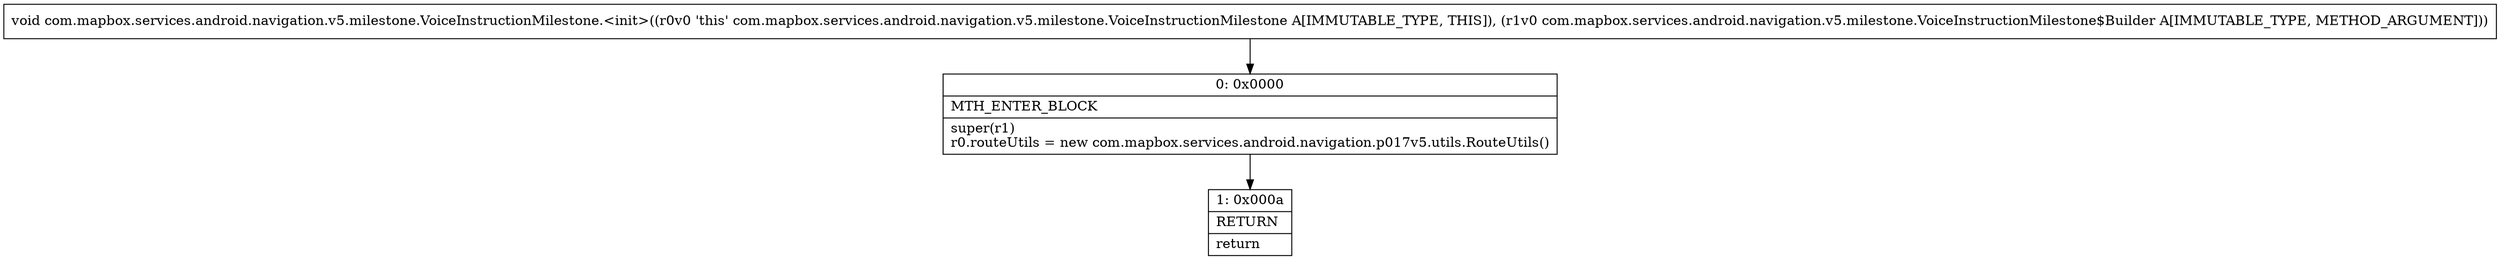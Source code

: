 digraph "CFG forcom.mapbox.services.android.navigation.v5.milestone.VoiceInstructionMilestone.\<init\>(Lcom\/mapbox\/services\/android\/navigation\/v5\/milestone\/VoiceInstructionMilestone$Builder;)V" {
Node_0 [shape=record,label="{0\:\ 0x0000|MTH_ENTER_BLOCK\l|super(r1)\lr0.routeUtils = new com.mapbox.services.android.navigation.p017v5.utils.RouteUtils()\l}"];
Node_1 [shape=record,label="{1\:\ 0x000a|RETURN\l|return\l}"];
MethodNode[shape=record,label="{void com.mapbox.services.android.navigation.v5.milestone.VoiceInstructionMilestone.\<init\>((r0v0 'this' com.mapbox.services.android.navigation.v5.milestone.VoiceInstructionMilestone A[IMMUTABLE_TYPE, THIS]), (r1v0 com.mapbox.services.android.navigation.v5.milestone.VoiceInstructionMilestone$Builder A[IMMUTABLE_TYPE, METHOD_ARGUMENT])) }"];
MethodNode -> Node_0;
Node_0 -> Node_1;
}

